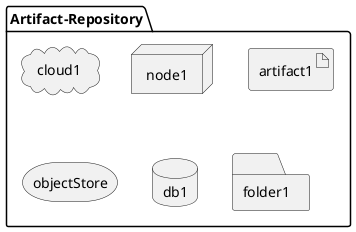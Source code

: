 @startuml

package  "Artifact-Repository" {
  cloud cloud1
  node node1
  artifact artifact1
  storage objectStore
  database db1
  folder folder1
}

@enduml
